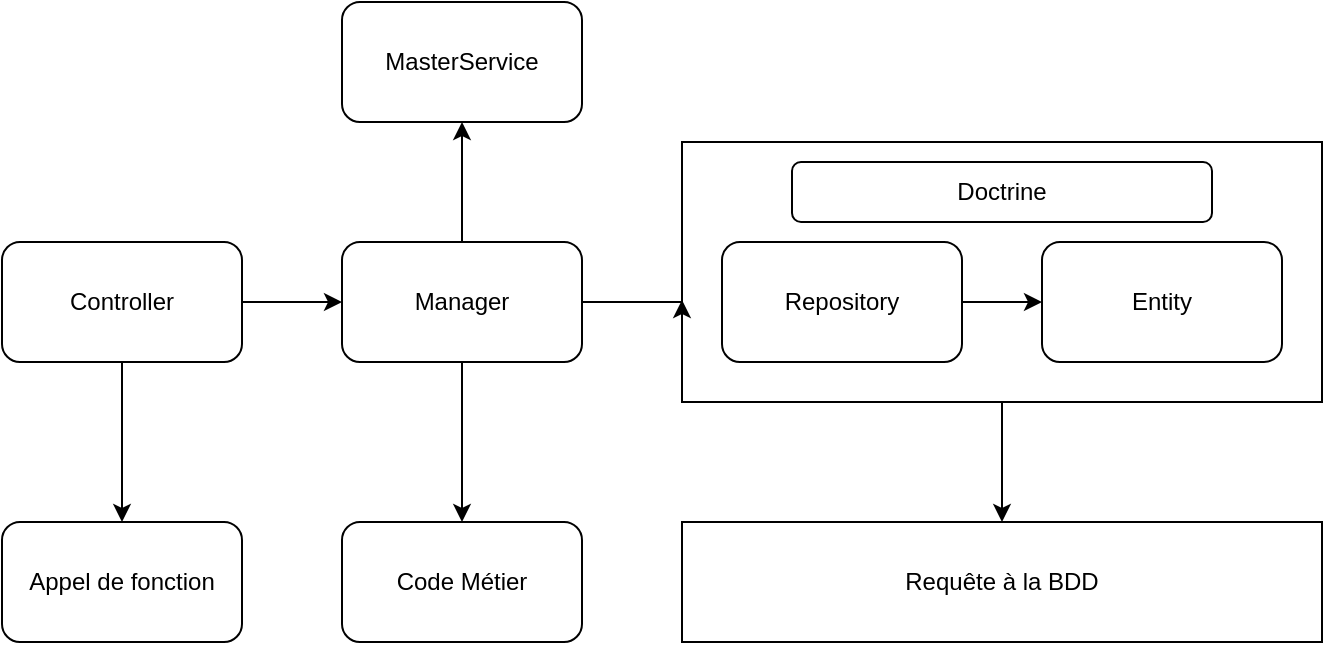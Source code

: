 <mxfile version="15.0.2" type="github">
  <diagram id="RwO-vhuOEqbl5PTomTV0" name="Page-1">
    <mxGraphModel dx="2066" dy="1186" grid="1" gridSize="10" guides="1" tooltips="1" connect="1" arrows="1" fold="1" page="1" pageScale="1" pageWidth="827" pageHeight="1169" math="0" shadow="0">
      <root>
        <mxCell id="0" />
        <mxCell id="1" parent="0" />
        <mxCell id="ZOgMDWVroYp7U6uVNT-8-20" value="" style="edgeStyle=orthogonalEdgeStyle;rounded=0;orthogonalLoop=1;jettySize=auto;html=1;" edge="1" parent="1" source="ZOgMDWVroYp7U6uVNT-8-11" target="ZOgMDWVroYp7U6uVNT-8-19">
          <mxGeometry relative="1" as="geometry" />
        </mxCell>
        <mxCell id="ZOgMDWVroYp7U6uVNT-8-11" value="" style="rounded=0;whiteSpace=wrap;html=1;" vertex="1" parent="1">
          <mxGeometry x="450" y="110" width="320" height="130" as="geometry" />
        </mxCell>
        <mxCell id="ZOgMDWVroYp7U6uVNT-8-6" value="Entity" style="rounded=1;whiteSpace=wrap;html=1;" vertex="1" parent="1">
          <mxGeometry x="630" y="160" width="120" height="60" as="geometry" />
        </mxCell>
        <mxCell id="ZOgMDWVroYp7U6uVNT-8-7" value="Repository" style="rounded=1;whiteSpace=wrap;html=1;" vertex="1" parent="1">
          <mxGeometry x="470" y="160" width="120" height="60" as="geometry" />
        </mxCell>
        <mxCell id="ZOgMDWVroYp7U6uVNT-8-16" value="" style="edgeStyle=orthogonalEdgeStyle;rounded=0;orthogonalLoop=1;jettySize=auto;html=1;entryX=-0.003;entryY=0.608;entryDx=0;entryDy=0;entryPerimeter=0;" edge="1" parent="1" source="ZOgMDWVroYp7U6uVNT-8-8" target="ZOgMDWVroYp7U6uVNT-8-11">
          <mxGeometry relative="1" as="geometry">
            <Array as="points">
              <mxPoint x="450" y="190" />
            </Array>
          </mxGeometry>
        </mxCell>
        <mxCell id="ZOgMDWVroYp7U6uVNT-8-22" value="" style="edgeStyle=orthogonalEdgeStyle;rounded=0;orthogonalLoop=1;jettySize=auto;html=1;" edge="1" parent="1" source="ZOgMDWVroYp7U6uVNT-8-8" target="ZOgMDWVroYp7U6uVNT-8-21">
          <mxGeometry relative="1" as="geometry" />
        </mxCell>
        <mxCell id="ZOgMDWVroYp7U6uVNT-8-26" value="" style="edgeStyle=orthogonalEdgeStyle;rounded=0;orthogonalLoop=1;jettySize=auto;html=1;" edge="1" parent="1" source="ZOgMDWVroYp7U6uVNT-8-8" target="ZOgMDWVroYp7U6uVNT-8-25">
          <mxGeometry relative="1" as="geometry" />
        </mxCell>
        <mxCell id="ZOgMDWVroYp7U6uVNT-8-8" value="Manager" style="rounded=1;whiteSpace=wrap;html=1;" vertex="1" parent="1">
          <mxGeometry x="280" y="160" width="120" height="60" as="geometry" />
        </mxCell>
        <mxCell id="ZOgMDWVroYp7U6uVNT-8-18" value="" style="edgeStyle=orthogonalEdgeStyle;rounded=0;orthogonalLoop=1;jettySize=auto;html=1;" edge="1" parent="1" source="ZOgMDWVroYp7U6uVNT-8-9" target="ZOgMDWVroYp7U6uVNT-8-8">
          <mxGeometry relative="1" as="geometry" />
        </mxCell>
        <mxCell id="ZOgMDWVroYp7U6uVNT-8-24" value="" style="edgeStyle=orthogonalEdgeStyle;rounded=0;orthogonalLoop=1;jettySize=auto;html=1;" edge="1" parent="1" source="ZOgMDWVroYp7U6uVNT-8-9" target="ZOgMDWVroYp7U6uVNT-8-23">
          <mxGeometry relative="1" as="geometry" />
        </mxCell>
        <mxCell id="ZOgMDWVroYp7U6uVNT-8-9" value="Controller" style="rounded=1;whiteSpace=wrap;html=1;" vertex="1" parent="1">
          <mxGeometry x="110" y="160" width="120" height="60" as="geometry" />
        </mxCell>
        <mxCell id="ZOgMDWVroYp7U6uVNT-8-12" value="Doctrine" style="rounded=1;whiteSpace=wrap;html=1;" vertex="1" parent="1">
          <mxGeometry x="505" y="120" width="210" height="30" as="geometry" />
        </mxCell>
        <mxCell id="ZOgMDWVroYp7U6uVNT-8-17" value="" style="endArrow=classic;html=1;exitX=1;exitY=0.5;exitDx=0;exitDy=0;entryX=0;entryY=0.5;entryDx=0;entryDy=0;" edge="1" parent="1" source="ZOgMDWVroYp7U6uVNT-8-7" target="ZOgMDWVroYp7U6uVNT-8-6">
          <mxGeometry width="50" height="50" relative="1" as="geometry">
            <mxPoint x="390" y="370" as="sourcePoint" />
            <mxPoint x="440" y="320" as="targetPoint" />
          </mxGeometry>
        </mxCell>
        <mxCell id="ZOgMDWVroYp7U6uVNT-8-19" value="Requête à la BDD" style="rounded=0;whiteSpace=wrap;html=1;" vertex="1" parent="1">
          <mxGeometry x="450" y="300" width="320" height="60" as="geometry" />
        </mxCell>
        <mxCell id="ZOgMDWVroYp7U6uVNT-8-21" value="Code Métier" style="rounded=1;whiteSpace=wrap;html=1;" vertex="1" parent="1">
          <mxGeometry x="280" y="300" width="120" height="60" as="geometry" />
        </mxCell>
        <mxCell id="ZOgMDWVroYp7U6uVNT-8-23" value="Appel de fonction" style="rounded=1;whiteSpace=wrap;html=1;" vertex="1" parent="1">
          <mxGeometry x="110" y="300" width="120" height="60" as="geometry" />
        </mxCell>
        <mxCell id="ZOgMDWVroYp7U6uVNT-8-25" value="MasterService" style="rounded=1;whiteSpace=wrap;html=1;" vertex="1" parent="1">
          <mxGeometry x="280" y="40" width="120" height="60" as="geometry" />
        </mxCell>
      </root>
    </mxGraphModel>
  </diagram>
</mxfile>
